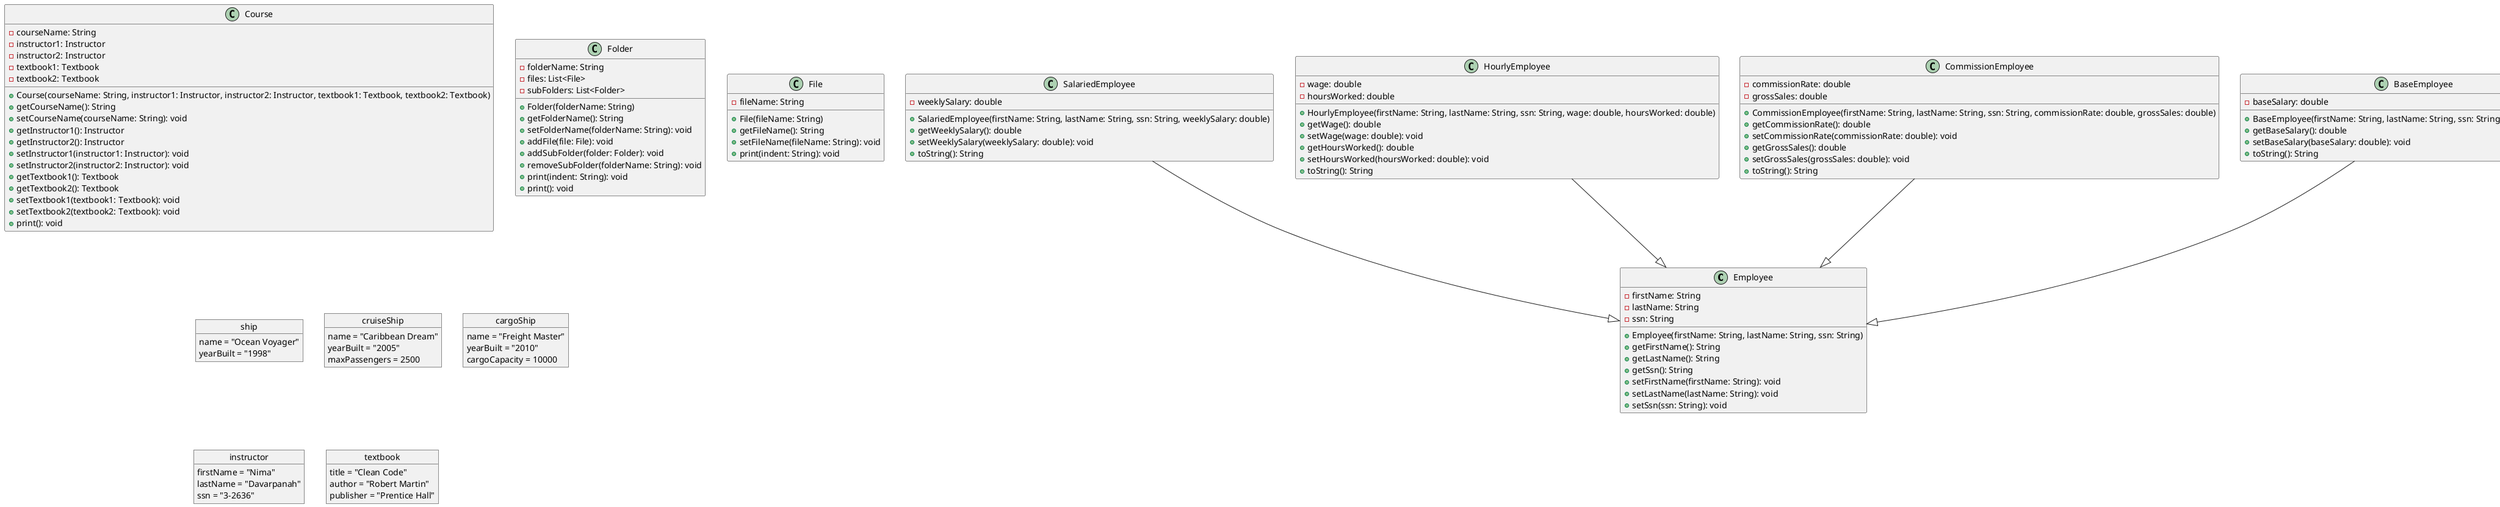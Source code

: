 @startuml
'https://plantuml.com/sequence-diagram
'Part 1
class Employee {
    - firstName: String
    - lastName: String
    - ssn: String
    + Employee(firstName: String, lastName: String, ssn: String)
    + getFirstName(): String
    + getLastName(): String
    + getSsn(): String
    + setFirstName(firstName: String): void
    + setLastName(lastName: String): void
    + setSsn(ssn: String): void
}
class SalariedEmployee {
    - weeklySalary: double
    + SalariedEmployee(firstName: String, lastName: String, ssn: String, weeklySalary: double)
    + getWeeklySalary(): double
    + setWeeklySalary(weeklySalary: double): void
    + toString(): String
}
SalariedEmployee --|> Employee
class HourlyEmployee {
    - wage: double
    - hoursWorked: double
    + HourlyEmployee(firstName: String, lastName: String, ssn: String, wage: double, hoursWorked: double)
    + getWage(): double
    + setWage(wage: double): void
    + getHoursWorked(): double
    + setHoursWorked(hoursWorked: double): void
    + toString(): String
}
HourlyEmployee --|> Employee
class CommissionEmployee {
    - commissionRate: double
    - grossSales: double
    + CommissionEmployee(firstName: String, lastName: String, ssn: String, commissionRate: double, grossSales: double)
    + getCommissionRate(): double
    + setCommissionRate(commissionRate: double): void
    + getGrossSales(): double
    + setGrossSales(grossSales: double): void
    + toString(): String
}
CommissionEmployee --|> Employee
class BaseEmployee {
    - baseSalary: double
    + BaseEmployee(firstName: String, lastName: String, ssn: String, baseSalary: double)
    + getBaseSalary(): double
    + setBaseSalary(baseSalary: double): void
    + toString(): String
}
BaseEmployee --|> Employee
'Part 2
class Ship {
    - name: String
    - yearBuilt: String
    + Ship(name: String, yearBuilt: String)
    + getName(): String
    + setName(name: String): void
    + getYearBuilt(): String
    + setYearBuilt(yearBuilt: String): void
    + print(): void
}
class CruiseShip {
    - maxPassengers: int
    + CruiseShip(name: String, yearBuilt: String, maxPassengers: int)
    + getMaxPassengers(): int
    + setMaxPassengers(maxPassengers: int): void
    + print(): void
}
CruiseShip --|> Ship
class CargoShip {
    - tonnage: int
    + CargoShip(name: String, yearBuilt: String, tonnage: int)
    + getTonnage(): int
    + setTonnage(tonnage: int): void
    + print(): void
}
CargoShip --|> Ship
'Part 3
class Course {
    - courseName: String
    - instructor1: Instructor
    - instructor2: Instructor
    - textbook1: Textbook
    - textbook2: Textbook
    + Course(courseName: String, instructor1: Instructor, instructor2: Instructor, textbook1: Textbook, textbook2: Textbook)
    + getCourseName(): String
    + setCourseName(courseName: String): void
    + getInstructor1(): Instructor
    + getInstructor2(): Instructor
    + setInstructor1(instructor1: Instructor): void
    + setInstructor2(instructor2: Instructor): void
    + getTextbook1(): Textbook
    + getTextbook2(): Textbook
    + setTextbook1(textbook1: Textbook): void
    + setTextbook2(textbook2: Textbook): void
    + print(): void
}
'Part 4
class Folder {
    - folderName: String
    - files: List<File>
    - subFolders: List<Folder>
    + Folder(folderName: String)
    + getFolderName(): String
    + setFolderName(folderName: String): void
    + addFile(file: File): void
    + addSubFolder(folder: Folder): void
    + removeSubFolder(folderName: String): void
    + print(indent: String): void
    + print(): void
}
class File {
    - fileName: String
    + File(fileName: String)
    + getFileName(): String
    + setFileName(fileName: String): void
    + print(indent: String): void
}
'Object part 2
object ship {
    name = "Ocean Voyager"
    yearBuilt = "1998"
}
object cruiseShip {
    name = "Caribbean Dream"
    yearBuilt = "2005"
    maxPassengers = 2500
}
object cargoShip {
    name = "Freight Master"
    yearBuilt = "2010"
    cargoCapacity = 10000
}
'Object part 3
object instructor {
    firstName = "Nima"
    lastName = "Davarpanah"
    ssn = "3-2636"
}
object textbook {
    title = "Clean Code"
    author = "Robert Martin"
    publisher = "Prentice Hall"
}
'Object part 4
object demo1 {
    folderName = "demo1"
}
object sourceFiles {
    folderName = "Source Files"
}
demo1 --> sourceFiles
object includePath {
    folderName = "Include Path"
}
demo1 --> includePath
object remoteFiles {
    fileName = "Remote Files"
}
demo1 --> remoteFiles
object phalcon {
    folderName = ".phalcon"
}
sourceFiles --> phalcon
object cache {
    folderName = "cache"
}
sourceFiles --> cache
object publicFolder {
    folderName = "public"
}
sourceFiles --> publicFolder
object htaccess {
    fileName = ".htaccess"
}
sourceFiles --> htaccess
object htrouter {
    fileName = ".htrouter.php"
}
sourceFiles --> htrouter
object index {
    fileName = "index.html"
}
sourceFiles --> index


@enduml
